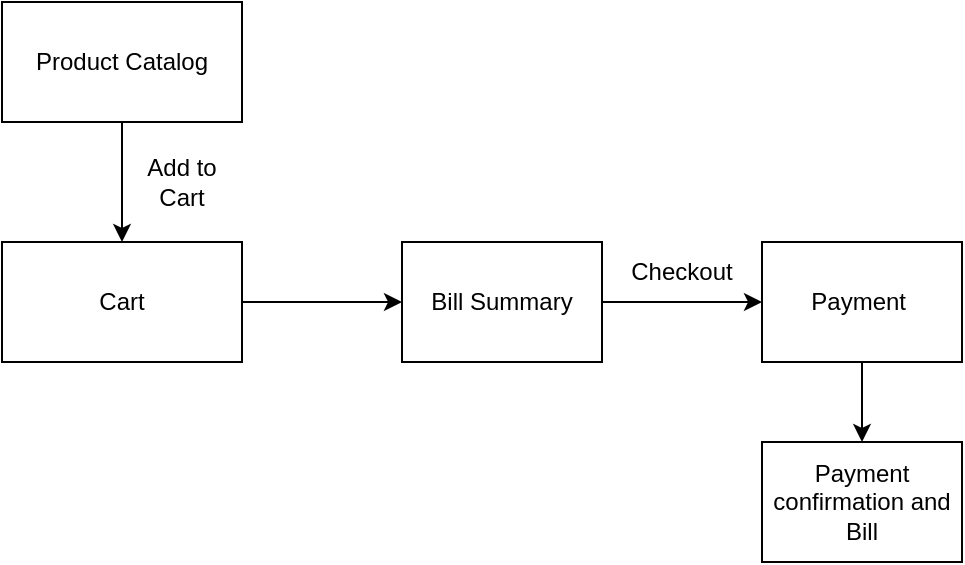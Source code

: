 <mxfile version="20.8.23" type="device"><diagram name="Page-1" id="x9AZxrbZpnEakiszOkHd"><mxGraphModel dx="1018" dy="507" grid="1" gridSize="10" guides="1" tooltips="1" connect="1" arrows="1" fold="1" page="1" pageScale="1" pageWidth="850" pageHeight="1100" math="0" shadow="0"><root><mxCell id="0"/><mxCell id="1" parent="0"/><mxCell id="s0HWp9EIaxRDbMWtMSxy-3" value="" style="edgeStyle=orthogonalEdgeStyle;rounded=0;orthogonalLoop=1;jettySize=auto;html=1;" edge="1" parent="1" source="s0HWp9EIaxRDbMWtMSxy-1" target="s0HWp9EIaxRDbMWtMSxy-2"><mxGeometry relative="1" as="geometry"/></mxCell><mxCell id="s0HWp9EIaxRDbMWtMSxy-1" value="Product Catalog" style="rounded=0;whiteSpace=wrap;html=1;" vertex="1" parent="1"><mxGeometry x="270" y="180" width="120" height="60" as="geometry"/></mxCell><mxCell id="s0HWp9EIaxRDbMWtMSxy-6" value="" style="edgeStyle=orthogonalEdgeStyle;rounded=0;orthogonalLoop=1;jettySize=auto;html=1;" edge="1" parent="1" source="s0HWp9EIaxRDbMWtMSxy-2" target="s0HWp9EIaxRDbMWtMSxy-5"><mxGeometry relative="1" as="geometry"/></mxCell><mxCell id="s0HWp9EIaxRDbMWtMSxy-2" value="Cart" style="whiteSpace=wrap;html=1;rounded=0;" vertex="1" parent="1"><mxGeometry x="270" y="300" width="120" height="60" as="geometry"/></mxCell><mxCell id="s0HWp9EIaxRDbMWtMSxy-4" value="Add to Cart" style="text;html=1;strokeColor=none;fillColor=none;align=center;verticalAlign=middle;whiteSpace=wrap;rounded=0;" vertex="1" parent="1"><mxGeometry x="330" y="260" width="60" height="20" as="geometry"/></mxCell><mxCell id="s0HWp9EIaxRDbMWtMSxy-8" value="" style="edgeStyle=orthogonalEdgeStyle;rounded=0;orthogonalLoop=1;jettySize=auto;html=1;" edge="1" parent="1" source="s0HWp9EIaxRDbMWtMSxy-5" target="s0HWp9EIaxRDbMWtMSxy-7"><mxGeometry relative="1" as="geometry"/></mxCell><mxCell id="s0HWp9EIaxRDbMWtMSxy-5" value="Bill Summary" style="whiteSpace=wrap;html=1;rounded=0;" vertex="1" parent="1"><mxGeometry x="470" y="300" width="100" height="60" as="geometry"/></mxCell><mxCell id="s0HWp9EIaxRDbMWtMSxy-11" value="" style="edgeStyle=orthogonalEdgeStyle;rounded=0;orthogonalLoop=1;jettySize=auto;html=1;" edge="1" parent="1" source="s0HWp9EIaxRDbMWtMSxy-7" target="s0HWp9EIaxRDbMWtMSxy-10"><mxGeometry relative="1" as="geometry"/></mxCell><mxCell id="s0HWp9EIaxRDbMWtMSxy-7" value="Payment&amp;nbsp;" style="whiteSpace=wrap;html=1;rounded=0;" vertex="1" parent="1"><mxGeometry x="650" y="300" width="100" height="60" as="geometry"/></mxCell><mxCell id="s0HWp9EIaxRDbMWtMSxy-9" value="Checkout" style="text;html=1;strokeColor=none;fillColor=none;align=center;verticalAlign=middle;whiteSpace=wrap;rounded=0;" vertex="1" parent="1"><mxGeometry x="580" y="300" width="60" height="30" as="geometry"/></mxCell><mxCell id="s0HWp9EIaxRDbMWtMSxy-10" value="Payment confirmation and Bill" style="whiteSpace=wrap;html=1;rounded=0;" vertex="1" parent="1"><mxGeometry x="650" y="400" width="100" height="60" as="geometry"/></mxCell></root></mxGraphModel></diagram></mxfile>